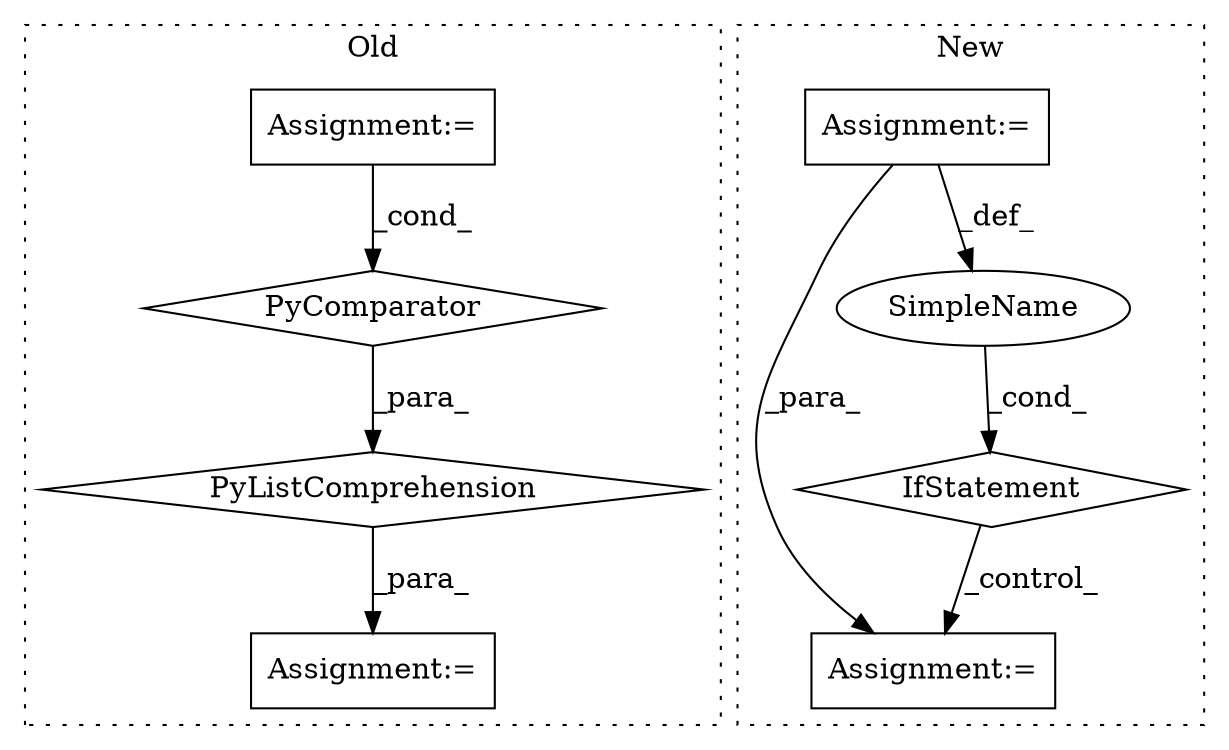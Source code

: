 digraph G {
subgraph cluster0 {
1 [label="PyListComprehension" a="109" s="1355" l="104" shape="diamond"];
3 [label="Assignment:=" a="7" s="1424" l="27" shape="box"];
4 [label="PyComparator" a="113" s="1424" l="27" shape="diamond"];
5 [label="Assignment:=" a="7" s="1343" l="12" shape="box"];
label = "Old";
style="dotted";
}
subgraph cluster1 {
2 [label="IfStatement" a="25" s="2088,2144" l="4,2" shape="diamond"];
6 [label="Assignment:=" a="7" s="1959,2040" l="53,2" shape="box"];
7 [label="Assignment:=" a="7" s="2347" l="1" shape="box"];
8 [label="SimpleName" a="42" s="" l="" shape="ellipse"];
label = "New";
style="dotted";
}
1 -> 5 [label="_para_"];
2 -> 7 [label="_control_"];
3 -> 4 [label="_cond_"];
4 -> 1 [label="_para_"];
6 -> 8 [label="_def_"];
6 -> 7 [label="_para_"];
8 -> 2 [label="_cond_"];
}